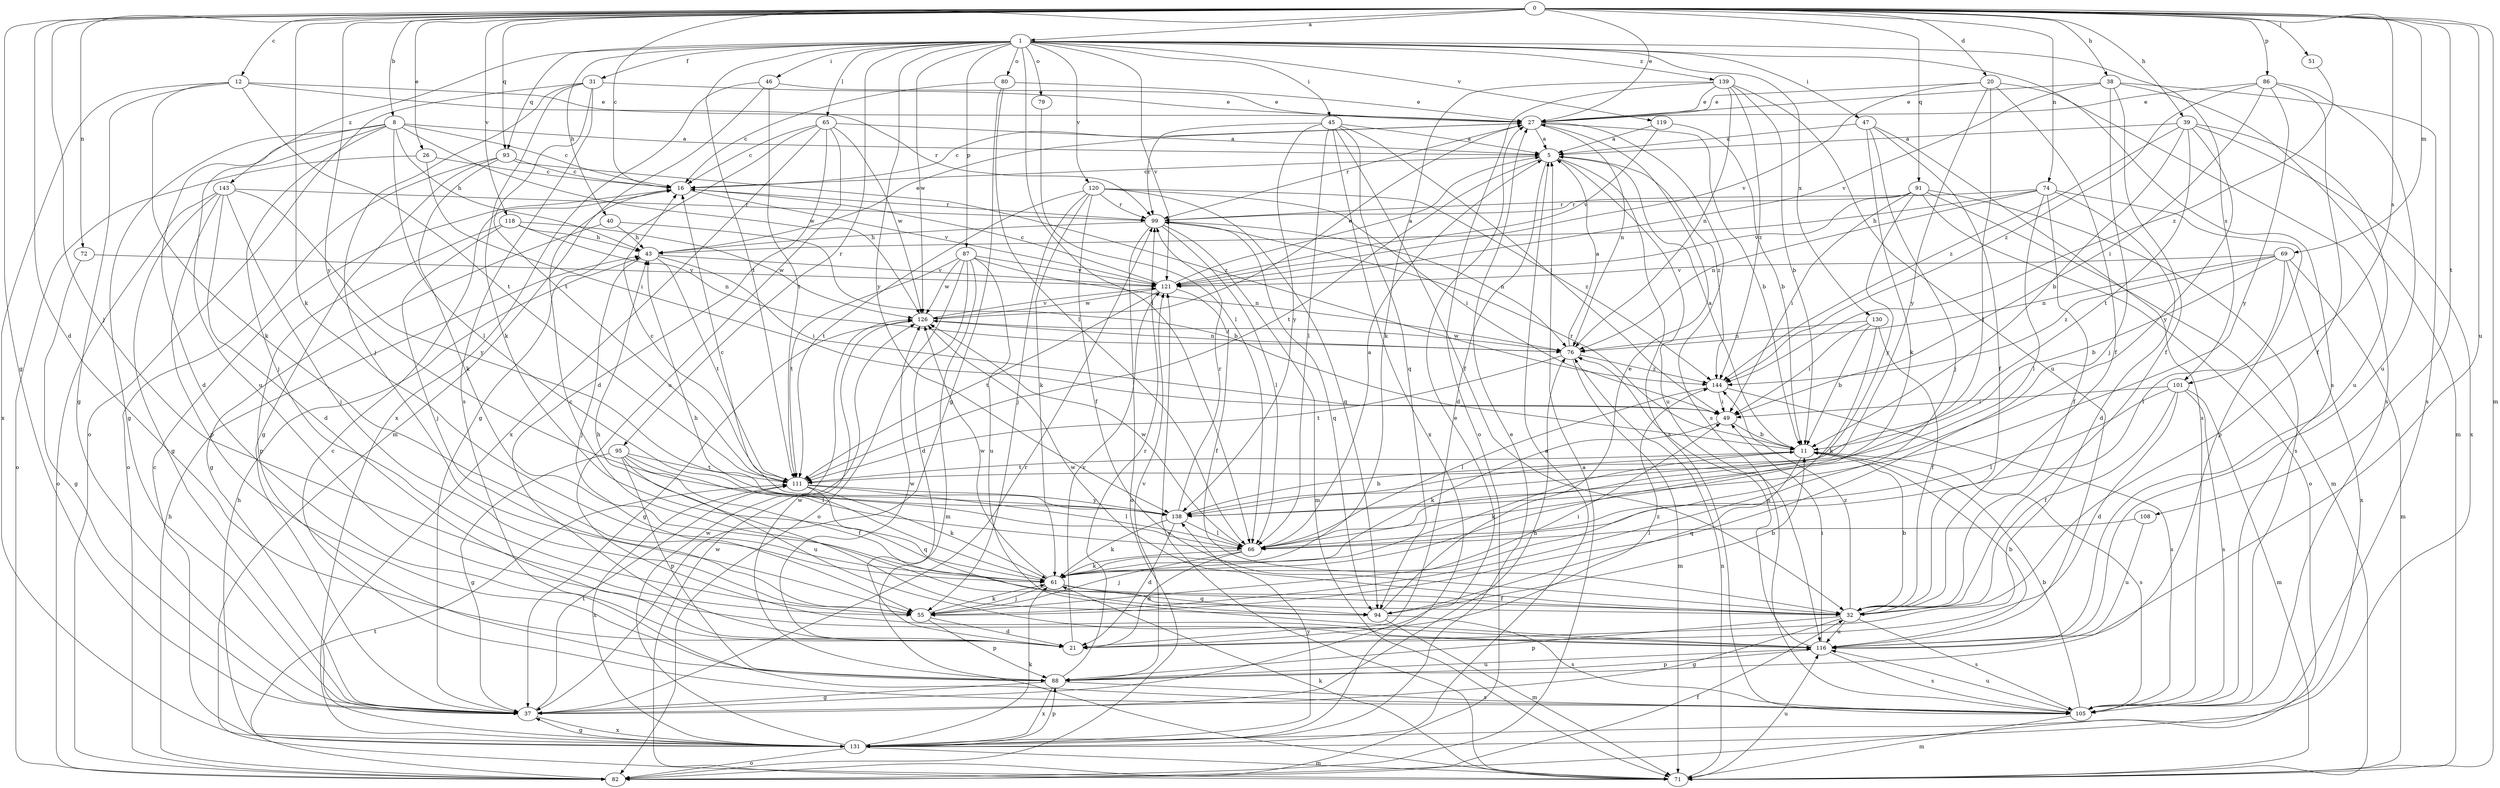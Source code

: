 strict digraph  {
0;
1;
5;
8;
11;
12;
16;
20;
21;
26;
27;
31;
32;
37;
38;
39;
40;
43;
45;
46;
47;
49;
51;
55;
61;
65;
66;
69;
71;
72;
74;
76;
79;
80;
82;
86;
87;
88;
91;
93;
94;
95;
99;
101;
105;
108;
111;
116;
118;
119;
120;
121;
126;
130;
131;
138;
139;
143;
144;
0 -> 1  [label=a];
0 -> 8  [label=b];
0 -> 12  [label=c];
0 -> 16  [label=c];
0 -> 20  [label=d];
0 -> 21  [label=d];
0 -> 26  [label=e];
0 -> 27  [label=e];
0 -> 37  [label=g];
0 -> 38  [label=h];
0 -> 39  [label=h];
0 -> 51  [label=j];
0 -> 55  [label=j];
0 -> 61  [label=k];
0 -> 69  [label=m];
0 -> 71  [label=m];
0 -> 72  [label=n];
0 -> 74  [label=n];
0 -> 86  [label=p];
0 -> 91  [label=q];
0 -> 93  [label=q];
0 -> 101  [label=s];
0 -> 108  [label=t];
0 -> 116  [label=u];
0 -> 118  [label=v];
0 -> 138  [label=y];
1 -> 31  [label=f];
1 -> 40  [label=h];
1 -> 45  [label=i];
1 -> 46  [label=i];
1 -> 47  [label=i];
1 -> 65  [label=l];
1 -> 66  [label=l];
1 -> 79  [label=o];
1 -> 80  [label=o];
1 -> 87  [label=p];
1 -> 93  [label=q];
1 -> 95  [label=r];
1 -> 101  [label=s];
1 -> 105  [label=s];
1 -> 111  [label=t];
1 -> 119  [label=v];
1 -> 120  [label=v];
1 -> 121  [label=v];
1 -> 126  [label=w];
1 -> 130  [label=x];
1 -> 138  [label=y];
1 -> 139  [label=z];
1 -> 143  [label=z];
5 -> 16  [label=c];
5 -> 21  [label=d];
5 -> 105  [label=s];
5 -> 111  [label=t];
5 -> 116  [label=u];
5 -> 144  [label=z];
8 -> 5  [label=a];
8 -> 16  [label=c];
8 -> 21  [label=d];
8 -> 37  [label=g];
8 -> 43  [label=h];
8 -> 55  [label=j];
8 -> 66  [label=l];
8 -> 116  [label=u];
8 -> 126  [label=w];
11 -> 5  [label=a];
11 -> 61  [label=k];
11 -> 94  [label=q];
11 -> 99  [label=r];
11 -> 105  [label=s];
11 -> 111  [label=t];
12 -> 27  [label=e];
12 -> 37  [label=g];
12 -> 61  [label=k];
12 -> 99  [label=r];
12 -> 111  [label=t];
12 -> 131  [label=x];
16 -> 99  [label=r];
16 -> 121  [label=v];
20 -> 27  [label=e];
20 -> 32  [label=f];
20 -> 66  [label=l];
20 -> 105  [label=s];
20 -> 121  [label=v];
20 -> 138  [label=y];
21 -> 121  [label=v];
21 -> 126  [label=w];
21 -> 144  [label=z];
26 -> 16  [label=c];
26 -> 49  [label=i];
26 -> 82  [label=o];
27 -> 5  [label=a];
27 -> 11  [label=b];
27 -> 16  [label=c];
27 -> 76  [label=n];
27 -> 99  [label=r];
27 -> 105  [label=s];
31 -> 27  [label=e];
31 -> 55  [label=j];
31 -> 61  [label=k];
31 -> 82  [label=o];
31 -> 105  [label=s];
31 -> 111  [label=t];
32 -> 11  [label=b];
32 -> 16  [label=c];
32 -> 37  [label=g];
32 -> 88  [label=p];
32 -> 105  [label=s];
32 -> 116  [label=u];
32 -> 126  [label=w];
32 -> 144  [label=z];
37 -> 27  [label=e];
37 -> 76  [label=n];
37 -> 99  [label=r];
37 -> 111  [label=t];
37 -> 131  [label=x];
38 -> 27  [label=e];
38 -> 32  [label=f];
38 -> 55  [label=j];
38 -> 71  [label=m];
38 -> 105  [label=s];
38 -> 121  [label=v];
39 -> 5  [label=a];
39 -> 11  [label=b];
39 -> 111  [label=t];
39 -> 116  [label=u];
39 -> 131  [label=x];
39 -> 138  [label=y];
39 -> 144  [label=z];
40 -> 11  [label=b];
40 -> 37  [label=g];
40 -> 43  [label=h];
43 -> 27  [label=e];
43 -> 49  [label=i];
43 -> 55  [label=j];
43 -> 111  [label=t];
43 -> 121  [label=v];
45 -> 5  [label=a];
45 -> 32  [label=f];
45 -> 49  [label=i];
45 -> 66  [label=l];
45 -> 94  [label=q];
45 -> 99  [label=r];
45 -> 131  [label=x];
45 -> 138  [label=y];
46 -> 27  [label=e];
46 -> 71  [label=m];
46 -> 111  [label=t];
46 -> 131  [label=x];
47 -> 5  [label=a];
47 -> 32  [label=f];
47 -> 55  [label=j];
47 -> 61  [label=k];
47 -> 105  [label=s];
49 -> 11  [label=b];
49 -> 61  [label=k];
51 -> 144  [label=z];
55 -> 21  [label=d];
55 -> 49  [label=i];
55 -> 61  [label=k];
55 -> 88  [label=p];
61 -> 32  [label=f];
61 -> 43  [label=h];
61 -> 55  [label=j];
61 -> 94  [label=q];
61 -> 126  [label=w];
65 -> 5  [label=a];
65 -> 16  [label=c];
65 -> 21  [label=d];
65 -> 37  [label=g];
65 -> 116  [label=u];
65 -> 126  [label=w];
65 -> 131  [label=x];
66 -> 5  [label=a];
66 -> 21  [label=d];
66 -> 55  [label=j];
66 -> 61  [label=k];
66 -> 126  [label=w];
69 -> 11  [label=b];
69 -> 66  [label=l];
69 -> 71  [label=m];
69 -> 76  [label=n];
69 -> 121  [label=v];
69 -> 131  [label=x];
69 -> 144  [label=z];
71 -> 61  [label=k];
71 -> 76  [label=n];
71 -> 116  [label=u];
71 -> 121  [label=v];
71 -> 126  [label=w];
72 -> 37  [label=g];
72 -> 121  [label=v];
74 -> 21  [label=d];
74 -> 32  [label=f];
74 -> 43  [label=h];
74 -> 66  [label=l];
74 -> 76  [label=n];
74 -> 88  [label=p];
74 -> 99  [label=r];
76 -> 5  [label=a];
76 -> 71  [label=m];
76 -> 111  [label=t];
76 -> 126  [label=w];
76 -> 144  [label=z];
79 -> 66  [label=l];
80 -> 16  [label=c];
80 -> 27  [label=e];
80 -> 37  [label=g];
80 -> 66  [label=l];
82 -> 5  [label=a];
82 -> 32  [label=f];
82 -> 43  [label=h];
82 -> 111  [label=t];
86 -> 27  [label=e];
86 -> 32  [label=f];
86 -> 49  [label=i];
86 -> 116  [label=u];
86 -> 138  [label=y];
86 -> 144  [label=z];
87 -> 21  [label=d];
87 -> 71  [label=m];
87 -> 76  [label=n];
87 -> 82  [label=o];
87 -> 111  [label=t];
87 -> 116  [label=u];
87 -> 121  [label=v];
87 -> 126  [label=w];
88 -> 37  [label=g];
88 -> 99  [label=r];
88 -> 105  [label=s];
88 -> 116  [label=u];
88 -> 121  [label=v];
88 -> 126  [label=w];
88 -> 131  [label=x];
91 -> 49  [label=i];
91 -> 71  [label=m];
91 -> 82  [label=o];
91 -> 99  [label=r];
91 -> 105  [label=s];
91 -> 121  [label=v];
91 -> 138  [label=y];
93 -> 16  [label=c];
93 -> 37  [label=g];
93 -> 61  [label=k];
93 -> 82  [label=o];
93 -> 144  [label=z];
94 -> 11  [label=b];
94 -> 27  [label=e];
94 -> 43  [label=h];
94 -> 71  [label=m];
94 -> 105  [label=s];
95 -> 32  [label=f];
95 -> 37  [label=g];
95 -> 66  [label=l];
95 -> 88  [label=p];
95 -> 111  [label=t];
95 -> 116  [label=u];
99 -> 43  [label=h];
99 -> 66  [label=l];
99 -> 71  [label=m];
99 -> 76  [label=n];
99 -> 82  [label=o];
99 -> 94  [label=q];
101 -> 21  [label=d];
101 -> 32  [label=f];
101 -> 49  [label=i];
101 -> 66  [label=l];
101 -> 71  [label=m];
101 -> 105  [label=s];
105 -> 11  [label=b];
105 -> 16  [label=c];
105 -> 71  [label=m];
105 -> 116  [label=u];
108 -> 66  [label=l];
108 -> 116  [label=u];
111 -> 16  [label=c];
111 -> 61  [label=k];
111 -> 66  [label=l];
111 -> 94  [label=q];
111 -> 131  [label=x];
111 -> 138  [label=y];
116 -> 11  [label=b];
116 -> 49  [label=i];
116 -> 76  [label=n];
116 -> 88  [label=p];
116 -> 105  [label=s];
118 -> 43  [label=h];
118 -> 55  [label=j];
118 -> 76  [label=n];
118 -> 88  [label=p];
118 -> 126  [label=w];
119 -> 5  [label=a];
119 -> 11  [label=b];
119 -> 121  [label=v];
120 -> 32  [label=f];
120 -> 49  [label=i];
120 -> 55  [label=j];
120 -> 61  [label=k];
120 -> 94  [label=q];
120 -> 99  [label=r];
120 -> 111  [label=t];
120 -> 144  [label=z];
121 -> 5  [label=a];
121 -> 16  [label=c];
121 -> 32  [label=f];
121 -> 111  [label=t];
121 -> 126  [label=w];
126 -> 27  [label=e];
126 -> 37  [label=g];
126 -> 76  [label=n];
126 -> 121  [label=v];
130 -> 11  [label=b];
130 -> 32  [label=f];
130 -> 49  [label=i];
130 -> 61  [label=k];
130 -> 76  [label=n];
131 -> 5  [label=a];
131 -> 16  [label=c];
131 -> 27  [label=e];
131 -> 37  [label=g];
131 -> 43  [label=h];
131 -> 61  [label=k];
131 -> 71  [label=m];
131 -> 82  [label=o];
131 -> 88  [label=p];
131 -> 126  [label=w];
131 -> 138  [label=y];
138 -> 11  [label=b];
138 -> 16  [label=c];
138 -> 21  [label=d];
138 -> 61  [label=k];
138 -> 66  [label=l];
138 -> 99  [label=r];
139 -> 11  [label=b];
139 -> 27  [label=e];
139 -> 61  [label=k];
139 -> 76  [label=n];
139 -> 82  [label=o];
139 -> 116  [label=u];
139 -> 144  [label=z];
143 -> 21  [label=d];
143 -> 37  [label=g];
143 -> 55  [label=j];
143 -> 82  [label=o];
143 -> 88  [label=p];
143 -> 99  [label=r];
143 -> 138  [label=y];
144 -> 49  [label=i];
144 -> 66  [label=l];
144 -> 105  [label=s];
}
